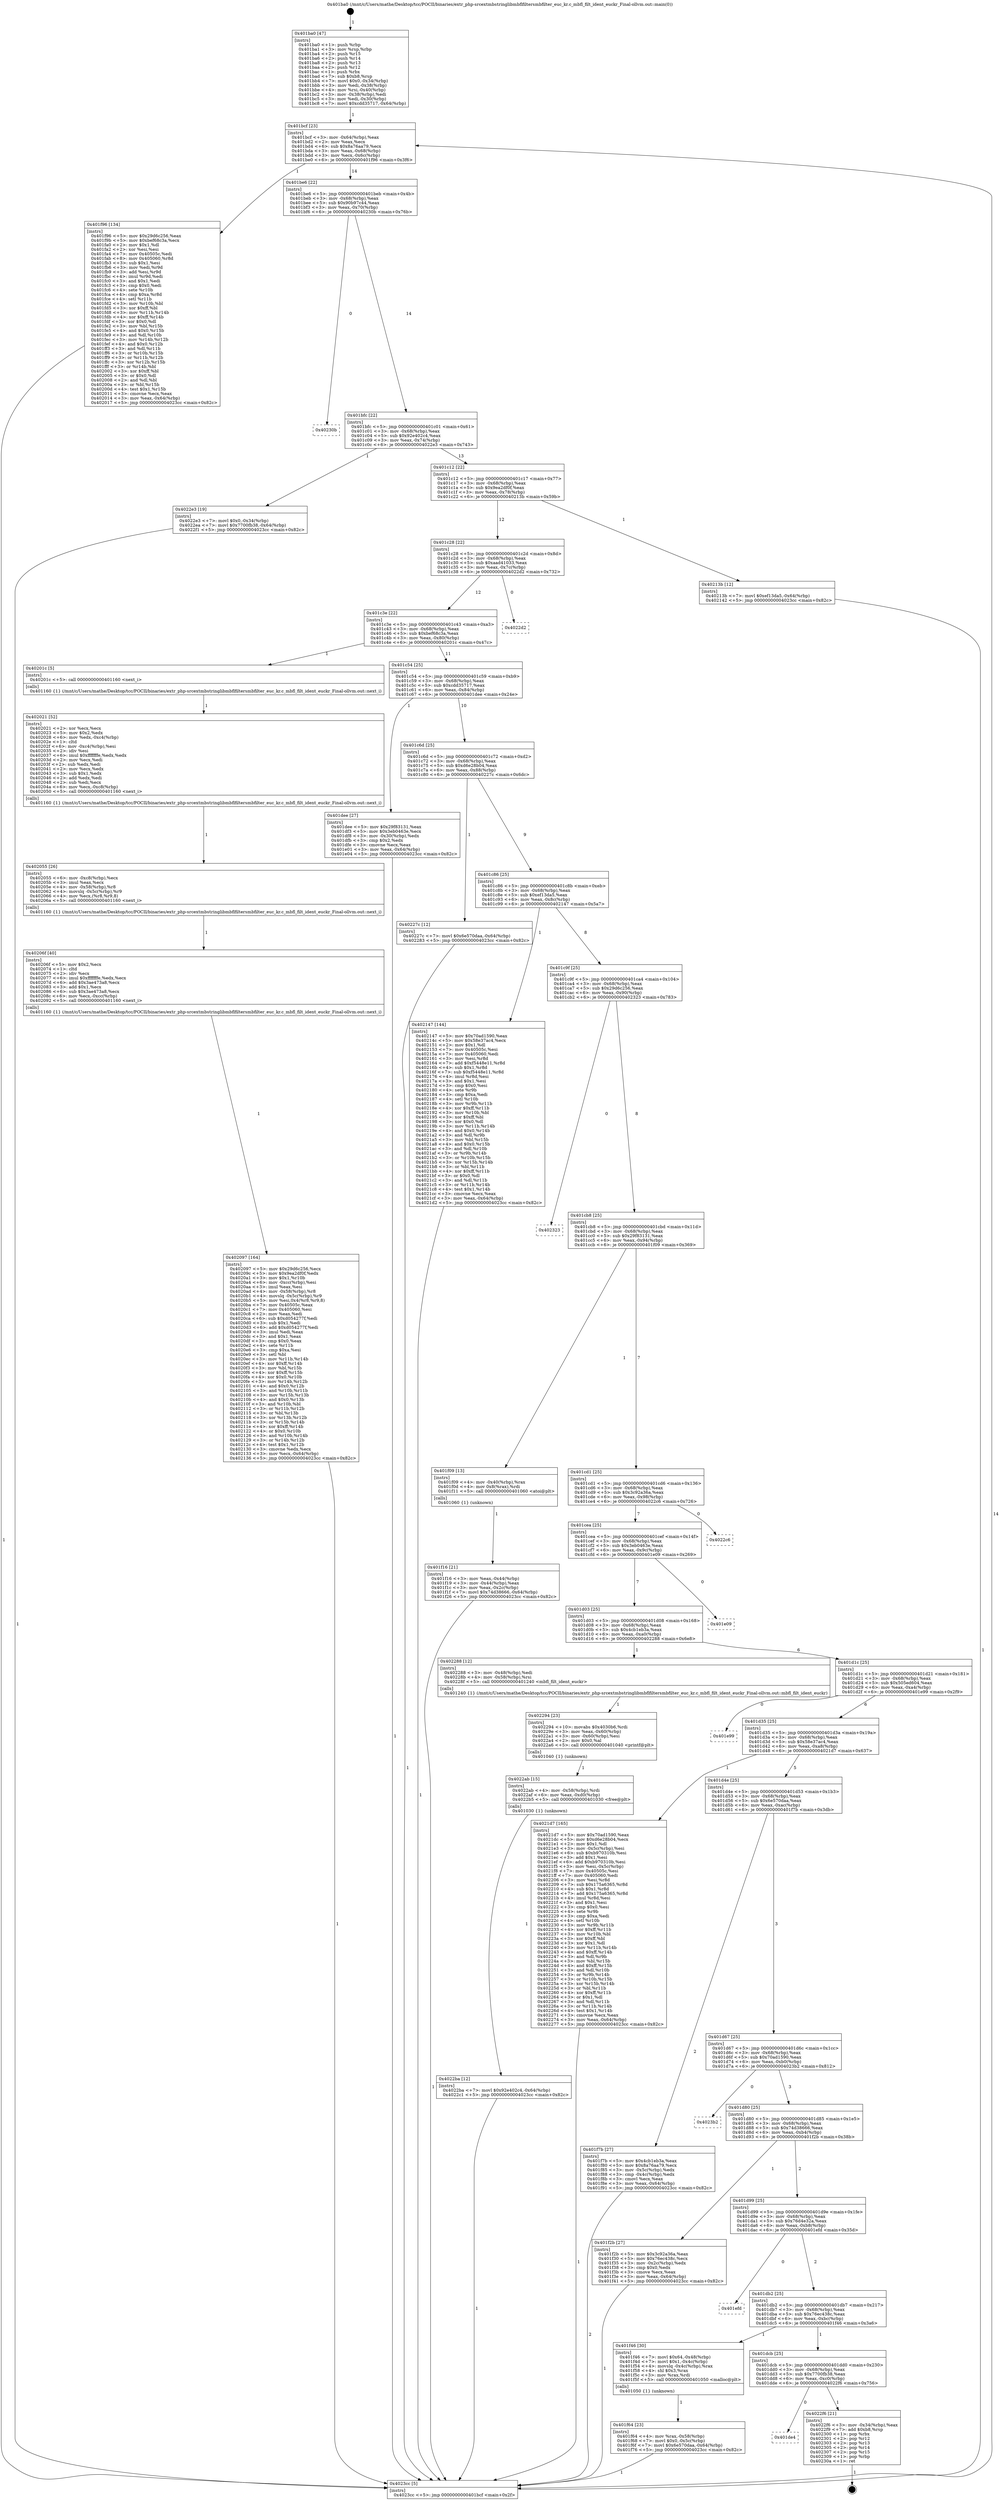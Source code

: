 digraph "0x401ba0" {
  label = "0x401ba0 (/mnt/c/Users/mathe/Desktop/tcc/POCII/binaries/extr_php-srcextmbstringlibmbflfiltersmbfilter_euc_kr.c_mbfl_filt_ident_euckr_Final-ollvm.out::main(0))"
  labelloc = "t"
  node[shape=record]

  Entry [label="",width=0.3,height=0.3,shape=circle,fillcolor=black,style=filled]
  "0x401bcf" [label="{
     0x401bcf [23]\l
     | [instrs]\l
     &nbsp;&nbsp;0x401bcf \<+3\>: mov -0x64(%rbp),%eax\l
     &nbsp;&nbsp;0x401bd2 \<+2\>: mov %eax,%ecx\l
     &nbsp;&nbsp;0x401bd4 \<+6\>: sub $0x8a76aa79,%ecx\l
     &nbsp;&nbsp;0x401bda \<+3\>: mov %eax,-0x68(%rbp)\l
     &nbsp;&nbsp;0x401bdd \<+3\>: mov %ecx,-0x6c(%rbp)\l
     &nbsp;&nbsp;0x401be0 \<+6\>: je 0000000000401f96 \<main+0x3f6\>\l
  }"]
  "0x401f96" [label="{
     0x401f96 [134]\l
     | [instrs]\l
     &nbsp;&nbsp;0x401f96 \<+5\>: mov $0x29d6c256,%eax\l
     &nbsp;&nbsp;0x401f9b \<+5\>: mov $0xbef68c3a,%ecx\l
     &nbsp;&nbsp;0x401fa0 \<+2\>: mov $0x1,%dl\l
     &nbsp;&nbsp;0x401fa2 \<+2\>: xor %esi,%esi\l
     &nbsp;&nbsp;0x401fa4 \<+7\>: mov 0x40505c,%edi\l
     &nbsp;&nbsp;0x401fab \<+8\>: mov 0x405060,%r8d\l
     &nbsp;&nbsp;0x401fb3 \<+3\>: sub $0x1,%esi\l
     &nbsp;&nbsp;0x401fb6 \<+3\>: mov %edi,%r9d\l
     &nbsp;&nbsp;0x401fb9 \<+3\>: add %esi,%r9d\l
     &nbsp;&nbsp;0x401fbc \<+4\>: imul %r9d,%edi\l
     &nbsp;&nbsp;0x401fc0 \<+3\>: and $0x1,%edi\l
     &nbsp;&nbsp;0x401fc3 \<+3\>: cmp $0x0,%edi\l
     &nbsp;&nbsp;0x401fc6 \<+4\>: sete %r10b\l
     &nbsp;&nbsp;0x401fca \<+4\>: cmp $0xa,%r8d\l
     &nbsp;&nbsp;0x401fce \<+4\>: setl %r11b\l
     &nbsp;&nbsp;0x401fd2 \<+3\>: mov %r10b,%bl\l
     &nbsp;&nbsp;0x401fd5 \<+3\>: xor $0xff,%bl\l
     &nbsp;&nbsp;0x401fd8 \<+3\>: mov %r11b,%r14b\l
     &nbsp;&nbsp;0x401fdb \<+4\>: xor $0xff,%r14b\l
     &nbsp;&nbsp;0x401fdf \<+3\>: xor $0x0,%dl\l
     &nbsp;&nbsp;0x401fe2 \<+3\>: mov %bl,%r15b\l
     &nbsp;&nbsp;0x401fe5 \<+4\>: and $0x0,%r15b\l
     &nbsp;&nbsp;0x401fe9 \<+3\>: and %dl,%r10b\l
     &nbsp;&nbsp;0x401fec \<+3\>: mov %r14b,%r12b\l
     &nbsp;&nbsp;0x401fef \<+4\>: and $0x0,%r12b\l
     &nbsp;&nbsp;0x401ff3 \<+3\>: and %dl,%r11b\l
     &nbsp;&nbsp;0x401ff6 \<+3\>: or %r10b,%r15b\l
     &nbsp;&nbsp;0x401ff9 \<+3\>: or %r11b,%r12b\l
     &nbsp;&nbsp;0x401ffc \<+3\>: xor %r12b,%r15b\l
     &nbsp;&nbsp;0x401fff \<+3\>: or %r14b,%bl\l
     &nbsp;&nbsp;0x402002 \<+3\>: xor $0xff,%bl\l
     &nbsp;&nbsp;0x402005 \<+3\>: or $0x0,%dl\l
     &nbsp;&nbsp;0x402008 \<+2\>: and %dl,%bl\l
     &nbsp;&nbsp;0x40200a \<+3\>: or %bl,%r15b\l
     &nbsp;&nbsp;0x40200d \<+4\>: test $0x1,%r15b\l
     &nbsp;&nbsp;0x402011 \<+3\>: cmovne %ecx,%eax\l
     &nbsp;&nbsp;0x402014 \<+3\>: mov %eax,-0x64(%rbp)\l
     &nbsp;&nbsp;0x402017 \<+5\>: jmp 00000000004023cc \<main+0x82c\>\l
  }"]
  "0x401be6" [label="{
     0x401be6 [22]\l
     | [instrs]\l
     &nbsp;&nbsp;0x401be6 \<+5\>: jmp 0000000000401beb \<main+0x4b\>\l
     &nbsp;&nbsp;0x401beb \<+3\>: mov -0x68(%rbp),%eax\l
     &nbsp;&nbsp;0x401bee \<+5\>: sub $0x90b97c44,%eax\l
     &nbsp;&nbsp;0x401bf3 \<+3\>: mov %eax,-0x70(%rbp)\l
     &nbsp;&nbsp;0x401bf6 \<+6\>: je 000000000040230b \<main+0x76b\>\l
  }"]
  Exit [label="",width=0.3,height=0.3,shape=circle,fillcolor=black,style=filled,peripheries=2]
  "0x40230b" [label="{
     0x40230b\l
  }", style=dashed]
  "0x401bfc" [label="{
     0x401bfc [22]\l
     | [instrs]\l
     &nbsp;&nbsp;0x401bfc \<+5\>: jmp 0000000000401c01 \<main+0x61\>\l
     &nbsp;&nbsp;0x401c01 \<+3\>: mov -0x68(%rbp),%eax\l
     &nbsp;&nbsp;0x401c04 \<+5\>: sub $0x92e402c4,%eax\l
     &nbsp;&nbsp;0x401c09 \<+3\>: mov %eax,-0x74(%rbp)\l
     &nbsp;&nbsp;0x401c0c \<+6\>: je 00000000004022e3 \<main+0x743\>\l
  }"]
  "0x401de4" [label="{
     0x401de4\l
  }", style=dashed]
  "0x4022e3" [label="{
     0x4022e3 [19]\l
     | [instrs]\l
     &nbsp;&nbsp;0x4022e3 \<+7\>: movl $0x0,-0x34(%rbp)\l
     &nbsp;&nbsp;0x4022ea \<+7\>: movl $0x7700fb38,-0x64(%rbp)\l
     &nbsp;&nbsp;0x4022f1 \<+5\>: jmp 00000000004023cc \<main+0x82c\>\l
  }"]
  "0x401c12" [label="{
     0x401c12 [22]\l
     | [instrs]\l
     &nbsp;&nbsp;0x401c12 \<+5\>: jmp 0000000000401c17 \<main+0x77\>\l
     &nbsp;&nbsp;0x401c17 \<+3\>: mov -0x68(%rbp),%eax\l
     &nbsp;&nbsp;0x401c1a \<+5\>: sub $0x9ea2df0f,%eax\l
     &nbsp;&nbsp;0x401c1f \<+3\>: mov %eax,-0x78(%rbp)\l
     &nbsp;&nbsp;0x401c22 \<+6\>: je 000000000040213b \<main+0x59b\>\l
  }"]
  "0x4022f6" [label="{
     0x4022f6 [21]\l
     | [instrs]\l
     &nbsp;&nbsp;0x4022f6 \<+3\>: mov -0x34(%rbp),%eax\l
     &nbsp;&nbsp;0x4022f9 \<+7\>: add $0xb8,%rsp\l
     &nbsp;&nbsp;0x402300 \<+1\>: pop %rbx\l
     &nbsp;&nbsp;0x402301 \<+2\>: pop %r12\l
     &nbsp;&nbsp;0x402303 \<+2\>: pop %r13\l
     &nbsp;&nbsp;0x402305 \<+2\>: pop %r14\l
     &nbsp;&nbsp;0x402307 \<+2\>: pop %r15\l
     &nbsp;&nbsp;0x402309 \<+1\>: pop %rbp\l
     &nbsp;&nbsp;0x40230a \<+1\>: ret\l
  }"]
  "0x40213b" [label="{
     0x40213b [12]\l
     | [instrs]\l
     &nbsp;&nbsp;0x40213b \<+7\>: movl $0xef13da5,-0x64(%rbp)\l
     &nbsp;&nbsp;0x402142 \<+5\>: jmp 00000000004023cc \<main+0x82c\>\l
  }"]
  "0x401c28" [label="{
     0x401c28 [22]\l
     | [instrs]\l
     &nbsp;&nbsp;0x401c28 \<+5\>: jmp 0000000000401c2d \<main+0x8d\>\l
     &nbsp;&nbsp;0x401c2d \<+3\>: mov -0x68(%rbp),%eax\l
     &nbsp;&nbsp;0x401c30 \<+5\>: sub $0xaad41033,%eax\l
     &nbsp;&nbsp;0x401c35 \<+3\>: mov %eax,-0x7c(%rbp)\l
     &nbsp;&nbsp;0x401c38 \<+6\>: je 00000000004022d2 \<main+0x732\>\l
  }"]
  "0x4022ba" [label="{
     0x4022ba [12]\l
     | [instrs]\l
     &nbsp;&nbsp;0x4022ba \<+7\>: movl $0x92e402c4,-0x64(%rbp)\l
     &nbsp;&nbsp;0x4022c1 \<+5\>: jmp 00000000004023cc \<main+0x82c\>\l
  }"]
  "0x4022d2" [label="{
     0x4022d2\l
  }", style=dashed]
  "0x401c3e" [label="{
     0x401c3e [22]\l
     | [instrs]\l
     &nbsp;&nbsp;0x401c3e \<+5\>: jmp 0000000000401c43 \<main+0xa3\>\l
     &nbsp;&nbsp;0x401c43 \<+3\>: mov -0x68(%rbp),%eax\l
     &nbsp;&nbsp;0x401c46 \<+5\>: sub $0xbef68c3a,%eax\l
     &nbsp;&nbsp;0x401c4b \<+3\>: mov %eax,-0x80(%rbp)\l
     &nbsp;&nbsp;0x401c4e \<+6\>: je 000000000040201c \<main+0x47c\>\l
  }"]
  "0x4022ab" [label="{
     0x4022ab [15]\l
     | [instrs]\l
     &nbsp;&nbsp;0x4022ab \<+4\>: mov -0x58(%rbp),%rdi\l
     &nbsp;&nbsp;0x4022af \<+6\>: mov %eax,-0xd0(%rbp)\l
     &nbsp;&nbsp;0x4022b5 \<+5\>: call 0000000000401030 \<free@plt\>\l
     | [calls]\l
     &nbsp;&nbsp;0x401030 \{1\} (unknown)\l
  }"]
  "0x40201c" [label="{
     0x40201c [5]\l
     | [instrs]\l
     &nbsp;&nbsp;0x40201c \<+5\>: call 0000000000401160 \<next_i\>\l
     | [calls]\l
     &nbsp;&nbsp;0x401160 \{1\} (/mnt/c/Users/mathe/Desktop/tcc/POCII/binaries/extr_php-srcextmbstringlibmbflfiltersmbfilter_euc_kr.c_mbfl_filt_ident_euckr_Final-ollvm.out::next_i)\l
  }"]
  "0x401c54" [label="{
     0x401c54 [25]\l
     | [instrs]\l
     &nbsp;&nbsp;0x401c54 \<+5\>: jmp 0000000000401c59 \<main+0xb9\>\l
     &nbsp;&nbsp;0x401c59 \<+3\>: mov -0x68(%rbp),%eax\l
     &nbsp;&nbsp;0x401c5c \<+5\>: sub $0xcdd35717,%eax\l
     &nbsp;&nbsp;0x401c61 \<+6\>: mov %eax,-0x84(%rbp)\l
     &nbsp;&nbsp;0x401c67 \<+6\>: je 0000000000401dee \<main+0x24e\>\l
  }"]
  "0x402294" [label="{
     0x402294 [23]\l
     | [instrs]\l
     &nbsp;&nbsp;0x402294 \<+10\>: movabs $0x4030b6,%rdi\l
     &nbsp;&nbsp;0x40229e \<+3\>: mov %eax,-0x60(%rbp)\l
     &nbsp;&nbsp;0x4022a1 \<+3\>: mov -0x60(%rbp),%esi\l
     &nbsp;&nbsp;0x4022a4 \<+2\>: mov $0x0,%al\l
     &nbsp;&nbsp;0x4022a6 \<+5\>: call 0000000000401040 \<printf@plt\>\l
     | [calls]\l
     &nbsp;&nbsp;0x401040 \{1\} (unknown)\l
  }"]
  "0x401dee" [label="{
     0x401dee [27]\l
     | [instrs]\l
     &nbsp;&nbsp;0x401dee \<+5\>: mov $0x29f83131,%eax\l
     &nbsp;&nbsp;0x401df3 \<+5\>: mov $0x3eb0463e,%ecx\l
     &nbsp;&nbsp;0x401df8 \<+3\>: mov -0x30(%rbp),%edx\l
     &nbsp;&nbsp;0x401dfb \<+3\>: cmp $0x2,%edx\l
     &nbsp;&nbsp;0x401dfe \<+3\>: cmovne %ecx,%eax\l
     &nbsp;&nbsp;0x401e01 \<+3\>: mov %eax,-0x64(%rbp)\l
     &nbsp;&nbsp;0x401e04 \<+5\>: jmp 00000000004023cc \<main+0x82c\>\l
  }"]
  "0x401c6d" [label="{
     0x401c6d [25]\l
     | [instrs]\l
     &nbsp;&nbsp;0x401c6d \<+5\>: jmp 0000000000401c72 \<main+0xd2\>\l
     &nbsp;&nbsp;0x401c72 \<+3\>: mov -0x68(%rbp),%eax\l
     &nbsp;&nbsp;0x401c75 \<+5\>: sub $0xd6e28b04,%eax\l
     &nbsp;&nbsp;0x401c7a \<+6\>: mov %eax,-0x88(%rbp)\l
     &nbsp;&nbsp;0x401c80 \<+6\>: je 000000000040227c \<main+0x6dc\>\l
  }"]
  "0x4023cc" [label="{
     0x4023cc [5]\l
     | [instrs]\l
     &nbsp;&nbsp;0x4023cc \<+5\>: jmp 0000000000401bcf \<main+0x2f\>\l
  }"]
  "0x401ba0" [label="{
     0x401ba0 [47]\l
     | [instrs]\l
     &nbsp;&nbsp;0x401ba0 \<+1\>: push %rbp\l
     &nbsp;&nbsp;0x401ba1 \<+3\>: mov %rsp,%rbp\l
     &nbsp;&nbsp;0x401ba4 \<+2\>: push %r15\l
     &nbsp;&nbsp;0x401ba6 \<+2\>: push %r14\l
     &nbsp;&nbsp;0x401ba8 \<+2\>: push %r13\l
     &nbsp;&nbsp;0x401baa \<+2\>: push %r12\l
     &nbsp;&nbsp;0x401bac \<+1\>: push %rbx\l
     &nbsp;&nbsp;0x401bad \<+7\>: sub $0xb8,%rsp\l
     &nbsp;&nbsp;0x401bb4 \<+7\>: movl $0x0,-0x34(%rbp)\l
     &nbsp;&nbsp;0x401bbb \<+3\>: mov %edi,-0x38(%rbp)\l
     &nbsp;&nbsp;0x401bbe \<+4\>: mov %rsi,-0x40(%rbp)\l
     &nbsp;&nbsp;0x401bc2 \<+3\>: mov -0x38(%rbp),%edi\l
     &nbsp;&nbsp;0x401bc5 \<+3\>: mov %edi,-0x30(%rbp)\l
     &nbsp;&nbsp;0x401bc8 \<+7\>: movl $0xcdd35717,-0x64(%rbp)\l
  }"]
  "0x402097" [label="{
     0x402097 [164]\l
     | [instrs]\l
     &nbsp;&nbsp;0x402097 \<+5\>: mov $0x29d6c256,%ecx\l
     &nbsp;&nbsp;0x40209c \<+5\>: mov $0x9ea2df0f,%edx\l
     &nbsp;&nbsp;0x4020a1 \<+3\>: mov $0x1,%r10b\l
     &nbsp;&nbsp;0x4020a4 \<+6\>: mov -0xcc(%rbp),%esi\l
     &nbsp;&nbsp;0x4020aa \<+3\>: imul %eax,%esi\l
     &nbsp;&nbsp;0x4020ad \<+4\>: mov -0x58(%rbp),%r8\l
     &nbsp;&nbsp;0x4020b1 \<+4\>: movslq -0x5c(%rbp),%r9\l
     &nbsp;&nbsp;0x4020b5 \<+5\>: mov %esi,0x4(%r8,%r9,8)\l
     &nbsp;&nbsp;0x4020ba \<+7\>: mov 0x40505c,%eax\l
     &nbsp;&nbsp;0x4020c1 \<+7\>: mov 0x405060,%esi\l
     &nbsp;&nbsp;0x4020c8 \<+2\>: mov %eax,%edi\l
     &nbsp;&nbsp;0x4020ca \<+6\>: sub $0xd054277f,%edi\l
     &nbsp;&nbsp;0x4020d0 \<+3\>: sub $0x1,%edi\l
     &nbsp;&nbsp;0x4020d3 \<+6\>: add $0xd054277f,%edi\l
     &nbsp;&nbsp;0x4020d9 \<+3\>: imul %edi,%eax\l
     &nbsp;&nbsp;0x4020dc \<+3\>: and $0x1,%eax\l
     &nbsp;&nbsp;0x4020df \<+3\>: cmp $0x0,%eax\l
     &nbsp;&nbsp;0x4020e2 \<+4\>: sete %r11b\l
     &nbsp;&nbsp;0x4020e6 \<+3\>: cmp $0xa,%esi\l
     &nbsp;&nbsp;0x4020e9 \<+3\>: setl %bl\l
     &nbsp;&nbsp;0x4020ec \<+3\>: mov %r11b,%r14b\l
     &nbsp;&nbsp;0x4020ef \<+4\>: xor $0xff,%r14b\l
     &nbsp;&nbsp;0x4020f3 \<+3\>: mov %bl,%r15b\l
     &nbsp;&nbsp;0x4020f6 \<+4\>: xor $0xff,%r15b\l
     &nbsp;&nbsp;0x4020fa \<+4\>: xor $0x0,%r10b\l
     &nbsp;&nbsp;0x4020fe \<+3\>: mov %r14b,%r12b\l
     &nbsp;&nbsp;0x402101 \<+4\>: and $0x0,%r12b\l
     &nbsp;&nbsp;0x402105 \<+3\>: and %r10b,%r11b\l
     &nbsp;&nbsp;0x402108 \<+3\>: mov %r15b,%r13b\l
     &nbsp;&nbsp;0x40210b \<+4\>: and $0x0,%r13b\l
     &nbsp;&nbsp;0x40210f \<+3\>: and %r10b,%bl\l
     &nbsp;&nbsp;0x402112 \<+3\>: or %r11b,%r12b\l
     &nbsp;&nbsp;0x402115 \<+3\>: or %bl,%r13b\l
     &nbsp;&nbsp;0x402118 \<+3\>: xor %r13b,%r12b\l
     &nbsp;&nbsp;0x40211b \<+3\>: or %r15b,%r14b\l
     &nbsp;&nbsp;0x40211e \<+4\>: xor $0xff,%r14b\l
     &nbsp;&nbsp;0x402122 \<+4\>: or $0x0,%r10b\l
     &nbsp;&nbsp;0x402126 \<+3\>: and %r10b,%r14b\l
     &nbsp;&nbsp;0x402129 \<+3\>: or %r14b,%r12b\l
     &nbsp;&nbsp;0x40212c \<+4\>: test $0x1,%r12b\l
     &nbsp;&nbsp;0x402130 \<+3\>: cmovne %edx,%ecx\l
     &nbsp;&nbsp;0x402133 \<+3\>: mov %ecx,-0x64(%rbp)\l
     &nbsp;&nbsp;0x402136 \<+5\>: jmp 00000000004023cc \<main+0x82c\>\l
  }"]
  "0x40227c" [label="{
     0x40227c [12]\l
     | [instrs]\l
     &nbsp;&nbsp;0x40227c \<+7\>: movl $0x6e570daa,-0x64(%rbp)\l
     &nbsp;&nbsp;0x402283 \<+5\>: jmp 00000000004023cc \<main+0x82c\>\l
  }"]
  "0x401c86" [label="{
     0x401c86 [25]\l
     | [instrs]\l
     &nbsp;&nbsp;0x401c86 \<+5\>: jmp 0000000000401c8b \<main+0xeb\>\l
     &nbsp;&nbsp;0x401c8b \<+3\>: mov -0x68(%rbp),%eax\l
     &nbsp;&nbsp;0x401c8e \<+5\>: sub $0xef13da5,%eax\l
     &nbsp;&nbsp;0x401c93 \<+6\>: mov %eax,-0x8c(%rbp)\l
     &nbsp;&nbsp;0x401c99 \<+6\>: je 0000000000402147 \<main+0x5a7\>\l
  }"]
  "0x40206f" [label="{
     0x40206f [40]\l
     | [instrs]\l
     &nbsp;&nbsp;0x40206f \<+5\>: mov $0x2,%ecx\l
     &nbsp;&nbsp;0x402074 \<+1\>: cltd\l
     &nbsp;&nbsp;0x402075 \<+2\>: idiv %ecx\l
     &nbsp;&nbsp;0x402077 \<+6\>: imul $0xfffffffe,%edx,%ecx\l
     &nbsp;&nbsp;0x40207d \<+6\>: add $0x3ae473a8,%ecx\l
     &nbsp;&nbsp;0x402083 \<+3\>: add $0x1,%ecx\l
     &nbsp;&nbsp;0x402086 \<+6\>: sub $0x3ae473a8,%ecx\l
     &nbsp;&nbsp;0x40208c \<+6\>: mov %ecx,-0xcc(%rbp)\l
     &nbsp;&nbsp;0x402092 \<+5\>: call 0000000000401160 \<next_i\>\l
     | [calls]\l
     &nbsp;&nbsp;0x401160 \{1\} (/mnt/c/Users/mathe/Desktop/tcc/POCII/binaries/extr_php-srcextmbstringlibmbflfiltersmbfilter_euc_kr.c_mbfl_filt_ident_euckr_Final-ollvm.out::next_i)\l
  }"]
  "0x402147" [label="{
     0x402147 [144]\l
     | [instrs]\l
     &nbsp;&nbsp;0x402147 \<+5\>: mov $0x70ad1590,%eax\l
     &nbsp;&nbsp;0x40214c \<+5\>: mov $0x58e37ac4,%ecx\l
     &nbsp;&nbsp;0x402151 \<+2\>: mov $0x1,%dl\l
     &nbsp;&nbsp;0x402153 \<+7\>: mov 0x40505c,%esi\l
     &nbsp;&nbsp;0x40215a \<+7\>: mov 0x405060,%edi\l
     &nbsp;&nbsp;0x402161 \<+3\>: mov %esi,%r8d\l
     &nbsp;&nbsp;0x402164 \<+7\>: add $0xf5448e11,%r8d\l
     &nbsp;&nbsp;0x40216b \<+4\>: sub $0x1,%r8d\l
     &nbsp;&nbsp;0x40216f \<+7\>: sub $0xf5448e11,%r8d\l
     &nbsp;&nbsp;0x402176 \<+4\>: imul %r8d,%esi\l
     &nbsp;&nbsp;0x40217a \<+3\>: and $0x1,%esi\l
     &nbsp;&nbsp;0x40217d \<+3\>: cmp $0x0,%esi\l
     &nbsp;&nbsp;0x402180 \<+4\>: sete %r9b\l
     &nbsp;&nbsp;0x402184 \<+3\>: cmp $0xa,%edi\l
     &nbsp;&nbsp;0x402187 \<+4\>: setl %r10b\l
     &nbsp;&nbsp;0x40218b \<+3\>: mov %r9b,%r11b\l
     &nbsp;&nbsp;0x40218e \<+4\>: xor $0xff,%r11b\l
     &nbsp;&nbsp;0x402192 \<+3\>: mov %r10b,%bl\l
     &nbsp;&nbsp;0x402195 \<+3\>: xor $0xff,%bl\l
     &nbsp;&nbsp;0x402198 \<+3\>: xor $0x0,%dl\l
     &nbsp;&nbsp;0x40219b \<+3\>: mov %r11b,%r14b\l
     &nbsp;&nbsp;0x40219e \<+4\>: and $0x0,%r14b\l
     &nbsp;&nbsp;0x4021a2 \<+3\>: and %dl,%r9b\l
     &nbsp;&nbsp;0x4021a5 \<+3\>: mov %bl,%r15b\l
     &nbsp;&nbsp;0x4021a8 \<+4\>: and $0x0,%r15b\l
     &nbsp;&nbsp;0x4021ac \<+3\>: and %dl,%r10b\l
     &nbsp;&nbsp;0x4021af \<+3\>: or %r9b,%r14b\l
     &nbsp;&nbsp;0x4021b2 \<+3\>: or %r10b,%r15b\l
     &nbsp;&nbsp;0x4021b5 \<+3\>: xor %r15b,%r14b\l
     &nbsp;&nbsp;0x4021b8 \<+3\>: or %bl,%r11b\l
     &nbsp;&nbsp;0x4021bb \<+4\>: xor $0xff,%r11b\l
     &nbsp;&nbsp;0x4021bf \<+3\>: or $0x0,%dl\l
     &nbsp;&nbsp;0x4021c2 \<+3\>: and %dl,%r11b\l
     &nbsp;&nbsp;0x4021c5 \<+3\>: or %r11b,%r14b\l
     &nbsp;&nbsp;0x4021c8 \<+4\>: test $0x1,%r14b\l
     &nbsp;&nbsp;0x4021cc \<+3\>: cmovne %ecx,%eax\l
     &nbsp;&nbsp;0x4021cf \<+3\>: mov %eax,-0x64(%rbp)\l
     &nbsp;&nbsp;0x4021d2 \<+5\>: jmp 00000000004023cc \<main+0x82c\>\l
  }"]
  "0x401c9f" [label="{
     0x401c9f [25]\l
     | [instrs]\l
     &nbsp;&nbsp;0x401c9f \<+5\>: jmp 0000000000401ca4 \<main+0x104\>\l
     &nbsp;&nbsp;0x401ca4 \<+3\>: mov -0x68(%rbp),%eax\l
     &nbsp;&nbsp;0x401ca7 \<+5\>: sub $0x29d6c256,%eax\l
     &nbsp;&nbsp;0x401cac \<+6\>: mov %eax,-0x90(%rbp)\l
     &nbsp;&nbsp;0x401cb2 \<+6\>: je 0000000000402323 \<main+0x783\>\l
  }"]
  "0x402055" [label="{
     0x402055 [26]\l
     | [instrs]\l
     &nbsp;&nbsp;0x402055 \<+6\>: mov -0xc8(%rbp),%ecx\l
     &nbsp;&nbsp;0x40205b \<+3\>: imul %eax,%ecx\l
     &nbsp;&nbsp;0x40205e \<+4\>: mov -0x58(%rbp),%r8\l
     &nbsp;&nbsp;0x402062 \<+4\>: movslq -0x5c(%rbp),%r9\l
     &nbsp;&nbsp;0x402066 \<+4\>: mov %ecx,(%r8,%r9,8)\l
     &nbsp;&nbsp;0x40206a \<+5\>: call 0000000000401160 \<next_i\>\l
     | [calls]\l
     &nbsp;&nbsp;0x401160 \{1\} (/mnt/c/Users/mathe/Desktop/tcc/POCII/binaries/extr_php-srcextmbstringlibmbflfiltersmbfilter_euc_kr.c_mbfl_filt_ident_euckr_Final-ollvm.out::next_i)\l
  }"]
  "0x402323" [label="{
     0x402323\l
  }", style=dashed]
  "0x401cb8" [label="{
     0x401cb8 [25]\l
     | [instrs]\l
     &nbsp;&nbsp;0x401cb8 \<+5\>: jmp 0000000000401cbd \<main+0x11d\>\l
     &nbsp;&nbsp;0x401cbd \<+3\>: mov -0x68(%rbp),%eax\l
     &nbsp;&nbsp;0x401cc0 \<+5\>: sub $0x29f83131,%eax\l
     &nbsp;&nbsp;0x401cc5 \<+6\>: mov %eax,-0x94(%rbp)\l
     &nbsp;&nbsp;0x401ccb \<+6\>: je 0000000000401f09 \<main+0x369\>\l
  }"]
  "0x402021" [label="{
     0x402021 [52]\l
     | [instrs]\l
     &nbsp;&nbsp;0x402021 \<+2\>: xor %ecx,%ecx\l
     &nbsp;&nbsp;0x402023 \<+5\>: mov $0x2,%edx\l
     &nbsp;&nbsp;0x402028 \<+6\>: mov %edx,-0xc4(%rbp)\l
     &nbsp;&nbsp;0x40202e \<+1\>: cltd\l
     &nbsp;&nbsp;0x40202f \<+6\>: mov -0xc4(%rbp),%esi\l
     &nbsp;&nbsp;0x402035 \<+2\>: idiv %esi\l
     &nbsp;&nbsp;0x402037 \<+6\>: imul $0xfffffffe,%edx,%edx\l
     &nbsp;&nbsp;0x40203d \<+2\>: mov %ecx,%edi\l
     &nbsp;&nbsp;0x40203f \<+2\>: sub %edx,%edi\l
     &nbsp;&nbsp;0x402041 \<+2\>: mov %ecx,%edx\l
     &nbsp;&nbsp;0x402043 \<+3\>: sub $0x1,%edx\l
     &nbsp;&nbsp;0x402046 \<+2\>: add %edx,%edi\l
     &nbsp;&nbsp;0x402048 \<+2\>: sub %edi,%ecx\l
     &nbsp;&nbsp;0x40204a \<+6\>: mov %ecx,-0xc8(%rbp)\l
     &nbsp;&nbsp;0x402050 \<+5\>: call 0000000000401160 \<next_i\>\l
     | [calls]\l
     &nbsp;&nbsp;0x401160 \{1\} (/mnt/c/Users/mathe/Desktop/tcc/POCII/binaries/extr_php-srcextmbstringlibmbflfiltersmbfilter_euc_kr.c_mbfl_filt_ident_euckr_Final-ollvm.out::next_i)\l
  }"]
  "0x401f09" [label="{
     0x401f09 [13]\l
     | [instrs]\l
     &nbsp;&nbsp;0x401f09 \<+4\>: mov -0x40(%rbp),%rax\l
     &nbsp;&nbsp;0x401f0d \<+4\>: mov 0x8(%rax),%rdi\l
     &nbsp;&nbsp;0x401f11 \<+5\>: call 0000000000401060 \<atoi@plt\>\l
     | [calls]\l
     &nbsp;&nbsp;0x401060 \{1\} (unknown)\l
  }"]
  "0x401cd1" [label="{
     0x401cd1 [25]\l
     | [instrs]\l
     &nbsp;&nbsp;0x401cd1 \<+5\>: jmp 0000000000401cd6 \<main+0x136\>\l
     &nbsp;&nbsp;0x401cd6 \<+3\>: mov -0x68(%rbp),%eax\l
     &nbsp;&nbsp;0x401cd9 \<+5\>: sub $0x3c92a36a,%eax\l
     &nbsp;&nbsp;0x401cde \<+6\>: mov %eax,-0x98(%rbp)\l
     &nbsp;&nbsp;0x401ce4 \<+6\>: je 00000000004022c6 \<main+0x726\>\l
  }"]
  "0x401f16" [label="{
     0x401f16 [21]\l
     | [instrs]\l
     &nbsp;&nbsp;0x401f16 \<+3\>: mov %eax,-0x44(%rbp)\l
     &nbsp;&nbsp;0x401f19 \<+3\>: mov -0x44(%rbp),%eax\l
     &nbsp;&nbsp;0x401f1c \<+3\>: mov %eax,-0x2c(%rbp)\l
     &nbsp;&nbsp;0x401f1f \<+7\>: movl $0x74d38666,-0x64(%rbp)\l
     &nbsp;&nbsp;0x401f26 \<+5\>: jmp 00000000004023cc \<main+0x82c\>\l
  }"]
  "0x401f64" [label="{
     0x401f64 [23]\l
     | [instrs]\l
     &nbsp;&nbsp;0x401f64 \<+4\>: mov %rax,-0x58(%rbp)\l
     &nbsp;&nbsp;0x401f68 \<+7\>: movl $0x0,-0x5c(%rbp)\l
     &nbsp;&nbsp;0x401f6f \<+7\>: movl $0x6e570daa,-0x64(%rbp)\l
     &nbsp;&nbsp;0x401f76 \<+5\>: jmp 00000000004023cc \<main+0x82c\>\l
  }"]
  "0x4022c6" [label="{
     0x4022c6\l
  }", style=dashed]
  "0x401cea" [label="{
     0x401cea [25]\l
     | [instrs]\l
     &nbsp;&nbsp;0x401cea \<+5\>: jmp 0000000000401cef \<main+0x14f\>\l
     &nbsp;&nbsp;0x401cef \<+3\>: mov -0x68(%rbp),%eax\l
     &nbsp;&nbsp;0x401cf2 \<+5\>: sub $0x3eb0463e,%eax\l
     &nbsp;&nbsp;0x401cf7 \<+6\>: mov %eax,-0x9c(%rbp)\l
     &nbsp;&nbsp;0x401cfd \<+6\>: je 0000000000401e09 \<main+0x269\>\l
  }"]
  "0x401dcb" [label="{
     0x401dcb [25]\l
     | [instrs]\l
     &nbsp;&nbsp;0x401dcb \<+5\>: jmp 0000000000401dd0 \<main+0x230\>\l
     &nbsp;&nbsp;0x401dd0 \<+3\>: mov -0x68(%rbp),%eax\l
     &nbsp;&nbsp;0x401dd3 \<+5\>: sub $0x7700fb38,%eax\l
     &nbsp;&nbsp;0x401dd8 \<+6\>: mov %eax,-0xc0(%rbp)\l
     &nbsp;&nbsp;0x401dde \<+6\>: je 00000000004022f6 \<main+0x756\>\l
  }"]
  "0x401e09" [label="{
     0x401e09\l
  }", style=dashed]
  "0x401d03" [label="{
     0x401d03 [25]\l
     | [instrs]\l
     &nbsp;&nbsp;0x401d03 \<+5\>: jmp 0000000000401d08 \<main+0x168\>\l
     &nbsp;&nbsp;0x401d08 \<+3\>: mov -0x68(%rbp),%eax\l
     &nbsp;&nbsp;0x401d0b \<+5\>: sub $0x4cb1eb3a,%eax\l
     &nbsp;&nbsp;0x401d10 \<+6\>: mov %eax,-0xa0(%rbp)\l
     &nbsp;&nbsp;0x401d16 \<+6\>: je 0000000000402288 \<main+0x6e8\>\l
  }"]
  "0x401f46" [label="{
     0x401f46 [30]\l
     | [instrs]\l
     &nbsp;&nbsp;0x401f46 \<+7\>: movl $0x64,-0x48(%rbp)\l
     &nbsp;&nbsp;0x401f4d \<+7\>: movl $0x1,-0x4c(%rbp)\l
     &nbsp;&nbsp;0x401f54 \<+4\>: movslq -0x4c(%rbp),%rax\l
     &nbsp;&nbsp;0x401f58 \<+4\>: shl $0x3,%rax\l
     &nbsp;&nbsp;0x401f5c \<+3\>: mov %rax,%rdi\l
     &nbsp;&nbsp;0x401f5f \<+5\>: call 0000000000401050 \<malloc@plt\>\l
     | [calls]\l
     &nbsp;&nbsp;0x401050 \{1\} (unknown)\l
  }"]
  "0x402288" [label="{
     0x402288 [12]\l
     | [instrs]\l
     &nbsp;&nbsp;0x402288 \<+3\>: mov -0x48(%rbp),%edi\l
     &nbsp;&nbsp;0x40228b \<+4\>: mov -0x58(%rbp),%rsi\l
     &nbsp;&nbsp;0x40228f \<+5\>: call 0000000000401240 \<mbfl_filt_ident_euckr\>\l
     | [calls]\l
     &nbsp;&nbsp;0x401240 \{1\} (/mnt/c/Users/mathe/Desktop/tcc/POCII/binaries/extr_php-srcextmbstringlibmbflfiltersmbfilter_euc_kr.c_mbfl_filt_ident_euckr_Final-ollvm.out::mbfl_filt_ident_euckr)\l
  }"]
  "0x401d1c" [label="{
     0x401d1c [25]\l
     | [instrs]\l
     &nbsp;&nbsp;0x401d1c \<+5\>: jmp 0000000000401d21 \<main+0x181\>\l
     &nbsp;&nbsp;0x401d21 \<+3\>: mov -0x68(%rbp),%eax\l
     &nbsp;&nbsp;0x401d24 \<+5\>: sub $0x505ed604,%eax\l
     &nbsp;&nbsp;0x401d29 \<+6\>: mov %eax,-0xa4(%rbp)\l
     &nbsp;&nbsp;0x401d2f \<+6\>: je 0000000000401e99 \<main+0x2f9\>\l
  }"]
  "0x401db2" [label="{
     0x401db2 [25]\l
     | [instrs]\l
     &nbsp;&nbsp;0x401db2 \<+5\>: jmp 0000000000401db7 \<main+0x217\>\l
     &nbsp;&nbsp;0x401db7 \<+3\>: mov -0x68(%rbp),%eax\l
     &nbsp;&nbsp;0x401dba \<+5\>: sub $0x76ec438c,%eax\l
     &nbsp;&nbsp;0x401dbf \<+6\>: mov %eax,-0xbc(%rbp)\l
     &nbsp;&nbsp;0x401dc5 \<+6\>: je 0000000000401f46 \<main+0x3a6\>\l
  }"]
  "0x401e99" [label="{
     0x401e99\l
  }", style=dashed]
  "0x401d35" [label="{
     0x401d35 [25]\l
     | [instrs]\l
     &nbsp;&nbsp;0x401d35 \<+5\>: jmp 0000000000401d3a \<main+0x19a\>\l
     &nbsp;&nbsp;0x401d3a \<+3\>: mov -0x68(%rbp),%eax\l
     &nbsp;&nbsp;0x401d3d \<+5\>: sub $0x58e37ac4,%eax\l
     &nbsp;&nbsp;0x401d42 \<+6\>: mov %eax,-0xa8(%rbp)\l
     &nbsp;&nbsp;0x401d48 \<+6\>: je 00000000004021d7 \<main+0x637\>\l
  }"]
  "0x401efd" [label="{
     0x401efd\l
  }", style=dashed]
  "0x4021d7" [label="{
     0x4021d7 [165]\l
     | [instrs]\l
     &nbsp;&nbsp;0x4021d7 \<+5\>: mov $0x70ad1590,%eax\l
     &nbsp;&nbsp;0x4021dc \<+5\>: mov $0xd6e28b04,%ecx\l
     &nbsp;&nbsp;0x4021e1 \<+2\>: mov $0x1,%dl\l
     &nbsp;&nbsp;0x4021e3 \<+3\>: mov -0x5c(%rbp),%esi\l
     &nbsp;&nbsp;0x4021e6 \<+6\>: sub $0xb970310b,%esi\l
     &nbsp;&nbsp;0x4021ec \<+3\>: add $0x1,%esi\l
     &nbsp;&nbsp;0x4021ef \<+6\>: add $0xb970310b,%esi\l
     &nbsp;&nbsp;0x4021f5 \<+3\>: mov %esi,-0x5c(%rbp)\l
     &nbsp;&nbsp;0x4021f8 \<+7\>: mov 0x40505c,%esi\l
     &nbsp;&nbsp;0x4021ff \<+7\>: mov 0x405060,%edi\l
     &nbsp;&nbsp;0x402206 \<+3\>: mov %esi,%r8d\l
     &nbsp;&nbsp;0x402209 \<+7\>: sub $0x175a6365,%r8d\l
     &nbsp;&nbsp;0x402210 \<+4\>: sub $0x1,%r8d\l
     &nbsp;&nbsp;0x402214 \<+7\>: add $0x175a6365,%r8d\l
     &nbsp;&nbsp;0x40221b \<+4\>: imul %r8d,%esi\l
     &nbsp;&nbsp;0x40221f \<+3\>: and $0x1,%esi\l
     &nbsp;&nbsp;0x402222 \<+3\>: cmp $0x0,%esi\l
     &nbsp;&nbsp;0x402225 \<+4\>: sete %r9b\l
     &nbsp;&nbsp;0x402229 \<+3\>: cmp $0xa,%edi\l
     &nbsp;&nbsp;0x40222c \<+4\>: setl %r10b\l
     &nbsp;&nbsp;0x402230 \<+3\>: mov %r9b,%r11b\l
     &nbsp;&nbsp;0x402233 \<+4\>: xor $0xff,%r11b\l
     &nbsp;&nbsp;0x402237 \<+3\>: mov %r10b,%bl\l
     &nbsp;&nbsp;0x40223a \<+3\>: xor $0xff,%bl\l
     &nbsp;&nbsp;0x40223d \<+3\>: xor $0x1,%dl\l
     &nbsp;&nbsp;0x402240 \<+3\>: mov %r11b,%r14b\l
     &nbsp;&nbsp;0x402243 \<+4\>: and $0xff,%r14b\l
     &nbsp;&nbsp;0x402247 \<+3\>: and %dl,%r9b\l
     &nbsp;&nbsp;0x40224a \<+3\>: mov %bl,%r15b\l
     &nbsp;&nbsp;0x40224d \<+4\>: and $0xff,%r15b\l
     &nbsp;&nbsp;0x402251 \<+3\>: and %dl,%r10b\l
     &nbsp;&nbsp;0x402254 \<+3\>: or %r9b,%r14b\l
     &nbsp;&nbsp;0x402257 \<+3\>: or %r10b,%r15b\l
     &nbsp;&nbsp;0x40225a \<+3\>: xor %r15b,%r14b\l
     &nbsp;&nbsp;0x40225d \<+3\>: or %bl,%r11b\l
     &nbsp;&nbsp;0x402260 \<+4\>: xor $0xff,%r11b\l
     &nbsp;&nbsp;0x402264 \<+3\>: or $0x1,%dl\l
     &nbsp;&nbsp;0x402267 \<+3\>: and %dl,%r11b\l
     &nbsp;&nbsp;0x40226a \<+3\>: or %r11b,%r14b\l
     &nbsp;&nbsp;0x40226d \<+4\>: test $0x1,%r14b\l
     &nbsp;&nbsp;0x402271 \<+3\>: cmovne %ecx,%eax\l
     &nbsp;&nbsp;0x402274 \<+3\>: mov %eax,-0x64(%rbp)\l
     &nbsp;&nbsp;0x402277 \<+5\>: jmp 00000000004023cc \<main+0x82c\>\l
  }"]
  "0x401d4e" [label="{
     0x401d4e [25]\l
     | [instrs]\l
     &nbsp;&nbsp;0x401d4e \<+5\>: jmp 0000000000401d53 \<main+0x1b3\>\l
     &nbsp;&nbsp;0x401d53 \<+3\>: mov -0x68(%rbp),%eax\l
     &nbsp;&nbsp;0x401d56 \<+5\>: sub $0x6e570daa,%eax\l
     &nbsp;&nbsp;0x401d5b \<+6\>: mov %eax,-0xac(%rbp)\l
     &nbsp;&nbsp;0x401d61 \<+6\>: je 0000000000401f7b \<main+0x3db\>\l
  }"]
  "0x401d99" [label="{
     0x401d99 [25]\l
     | [instrs]\l
     &nbsp;&nbsp;0x401d99 \<+5\>: jmp 0000000000401d9e \<main+0x1fe\>\l
     &nbsp;&nbsp;0x401d9e \<+3\>: mov -0x68(%rbp),%eax\l
     &nbsp;&nbsp;0x401da1 \<+5\>: sub $0x76d4e32a,%eax\l
     &nbsp;&nbsp;0x401da6 \<+6\>: mov %eax,-0xb8(%rbp)\l
     &nbsp;&nbsp;0x401dac \<+6\>: je 0000000000401efd \<main+0x35d\>\l
  }"]
  "0x401f7b" [label="{
     0x401f7b [27]\l
     | [instrs]\l
     &nbsp;&nbsp;0x401f7b \<+5\>: mov $0x4cb1eb3a,%eax\l
     &nbsp;&nbsp;0x401f80 \<+5\>: mov $0x8a76aa79,%ecx\l
     &nbsp;&nbsp;0x401f85 \<+3\>: mov -0x5c(%rbp),%edx\l
     &nbsp;&nbsp;0x401f88 \<+3\>: cmp -0x4c(%rbp),%edx\l
     &nbsp;&nbsp;0x401f8b \<+3\>: cmovl %ecx,%eax\l
     &nbsp;&nbsp;0x401f8e \<+3\>: mov %eax,-0x64(%rbp)\l
     &nbsp;&nbsp;0x401f91 \<+5\>: jmp 00000000004023cc \<main+0x82c\>\l
  }"]
  "0x401d67" [label="{
     0x401d67 [25]\l
     | [instrs]\l
     &nbsp;&nbsp;0x401d67 \<+5\>: jmp 0000000000401d6c \<main+0x1cc\>\l
     &nbsp;&nbsp;0x401d6c \<+3\>: mov -0x68(%rbp),%eax\l
     &nbsp;&nbsp;0x401d6f \<+5\>: sub $0x70ad1590,%eax\l
     &nbsp;&nbsp;0x401d74 \<+6\>: mov %eax,-0xb0(%rbp)\l
     &nbsp;&nbsp;0x401d7a \<+6\>: je 00000000004023b2 \<main+0x812\>\l
  }"]
  "0x401f2b" [label="{
     0x401f2b [27]\l
     | [instrs]\l
     &nbsp;&nbsp;0x401f2b \<+5\>: mov $0x3c92a36a,%eax\l
     &nbsp;&nbsp;0x401f30 \<+5\>: mov $0x76ec438c,%ecx\l
     &nbsp;&nbsp;0x401f35 \<+3\>: mov -0x2c(%rbp),%edx\l
     &nbsp;&nbsp;0x401f38 \<+3\>: cmp $0x0,%edx\l
     &nbsp;&nbsp;0x401f3b \<+3\>: cmove %ecx,%eax\l
     &nbsp;&nbsp;0x401f3e \<+3\>: mov %eax,-0x64(%rbp)\l
     &nbsp;&nbsp;0x401f41 \<+5\>: jmp 00000000004023cc \<main+0x82c\>\l
  }"]
  "0x4023b2" [label="{
     0x4023b2\l
  }", style=dashed]
  "0x401d80" [label="{
     0x401d80 [25]\l
     | [instrs]\l
     &nbsp;&nbsp;0x401d80 \<+5\>: jmp 0000000000401d85 \<main+0x1e5\>\l
     &nbsp;&nbsp;0x401d85 \<+3\>: mov -0x68(%rbp),%eax\l
     &nbsp;&nbsp;0x401d88 \<+5\>: sub $0x74d38666,%eax\l
     &nbsp;&nbsp;0x401d8d \<+6\>: mov %eax,-0xb4(%rbp)\l
     &nbsp;&nbsp;0x401d93 \<+6\>: je 0000000000401f2b \<main+0x38b\>\l
  }"]
  Entry -> "0x401ba0" [label=" 1"]
  "0x401bcf" -> "0x401f96" [label=" 1"]
  "0x401bcf" -> "0x401be6" [label=" 14"]
  "0x4022f6" -> Exit [label=" 1"]
  "0x401be6" -> "0x40230b" [label=" 0"]
  "0x401be6" -> "0x401bfc" [label=" 14"]
  "0x401dcb" -> "0x401de4" [label=" 0"]
  "0x401bfc" -> "0x4022e3" [label=" 1"]
  "0x401bfc" -> "0x401c12" [label=" 13"]
  "0x401dcb" -> "0x4022f6" [label=" 1"]
  "0x401c12" -> "0x40213b" [label=" 1"]
  "0x401c12" -> "0x401c28" [label=" 12"]
  "0x4022e3" -> "0x4023cc" [label=" 1"]
  "0x401c28" -> "0x4022d2" [label=" 0"]
  "0x401c28" -> "0x401c3e" [label=" 12"]
  "0x4022ba" -> "0x4023cc" [label=" 1"]
  "0x401c3e" -> "0x40201c" [label=" 1"]
  "0x401c3e" -> "0x401c54" [label=" 11"]
  "0x4022ab" -> "0x4022ba" [label=" 1"]
  "0x401c54" -> "0x401dee" [label=" 1"]
  "0x401c54" -> "0x401c6d" [label=" 10"]
  "0x401dee" -> "0x4023cc" [label=" 1"]
  "0x401ba0" -> "0x401bcf" [label=" 1"]
  "0x4023cc" -> "0x401bcf" [label=" 14"]
  "0x402294" -> "0x4022ab" [label=" 1"]
  "0x401c6d" -> "0x40227c" [label=" 1"]
  "0x401c6d" -> "0x401c86" [label=" 9"]
  "0x402288" -> "0x402294" [label=" 1"]
  "0x401c86" -> "0x402147" [label=" 1"]
  "0x401c86" -> "0x401c9f" [label=" 8"]
  "0x40227c" -> "0x4023cc" [label=" 1"]
  "0x401c9f" -> "0x402323" [label=" 0"]
  "0x401c9f" -> "0x401cb8" [label=" 8"]
  "0x4021d7" -> "0x4023cc" [label=" 1"]
  "0x401cb8" -> "0x401f09" [label=" 1"]
  "0x401cb8" -> "0x401cd1" [label=" 7"]
  "0x401f09" -> "0x401f16" [label=" 1"]
  "0x401f16" -> "0x4023cc" [label=" 1"]
  "0x402147" -> "0x4023cc" [label=" 1"]
  "0x401cd1" -> "0x4022c6" [label=" 0"]
  "0x401cd1" -> "0x401cea" [label=" 7"]
  "0x40213b" -> "0x4023cc" [label=" 1"]
  "0x401cea" -> "0x401e09" [label=" 0"]
  "0x401cea" -> "0x401d03" [label=" 7"]
  "0x402097" -> "0x4023cc" [label=" 1"]
  "0x401d03" -> "0x402288" [label=" 1"]
  "0x401d03" -> "0x401d1c" [label=" 6"]
  "0x40206f" -> "0x402097" [label=" 1"]
  "0x401d1c" -> "0x401e99" [label=" 0"]
  "0x401d1c" -> "0x401d35" [label=" 6"]
  "0x402021" -> "0x402055" [label=" 1"]
  "0x401d35" -> "0x4021d7" [label=" 1"]
  "0x401d35" -> "0x401d4e" [label=" 5"]
  "0x40201c" -> "0x402021" [label=" 1"]
  "0x401d4e" -> "0x401f7b" [label=" 2"]
  "0x401d4e" -> "0x401d67" [label=" 3"]
  "0x401f7b" -> "0x4023cc" [label=" 2"]
  "0x401d67" -> "0x4023b2" [label=" 0"]
  "0x401d67" -> "0x401d80" [label=" 3"]
  "0x401f64" -> "0x4023cc" [label=" 1"]
  "0x401d80" -> "0x401f2b" [label=" 1"]
  "0x401d80" -> "0x401d99" [label=" 2"]
  "0x401f2b" -> "0x4023cc" [label=" 1"]
  "0x401f96" -> "0x4023cc" [label=" 1"]
  "0x401d99" -> "0x401efd" [label=" 0"]
  "0x401d99" -> "0x401db2" [label=" 2"]
  "0x402055" -> "0x40206f" [label=" 1"]
  "0x401db2" -> "0x401f46" [label=" 1"]
  "0x401db2" -> "0x401dcb" [label=" 1"]
  "0x401f46" -> "0x401f64" [label=" 1"]
}
